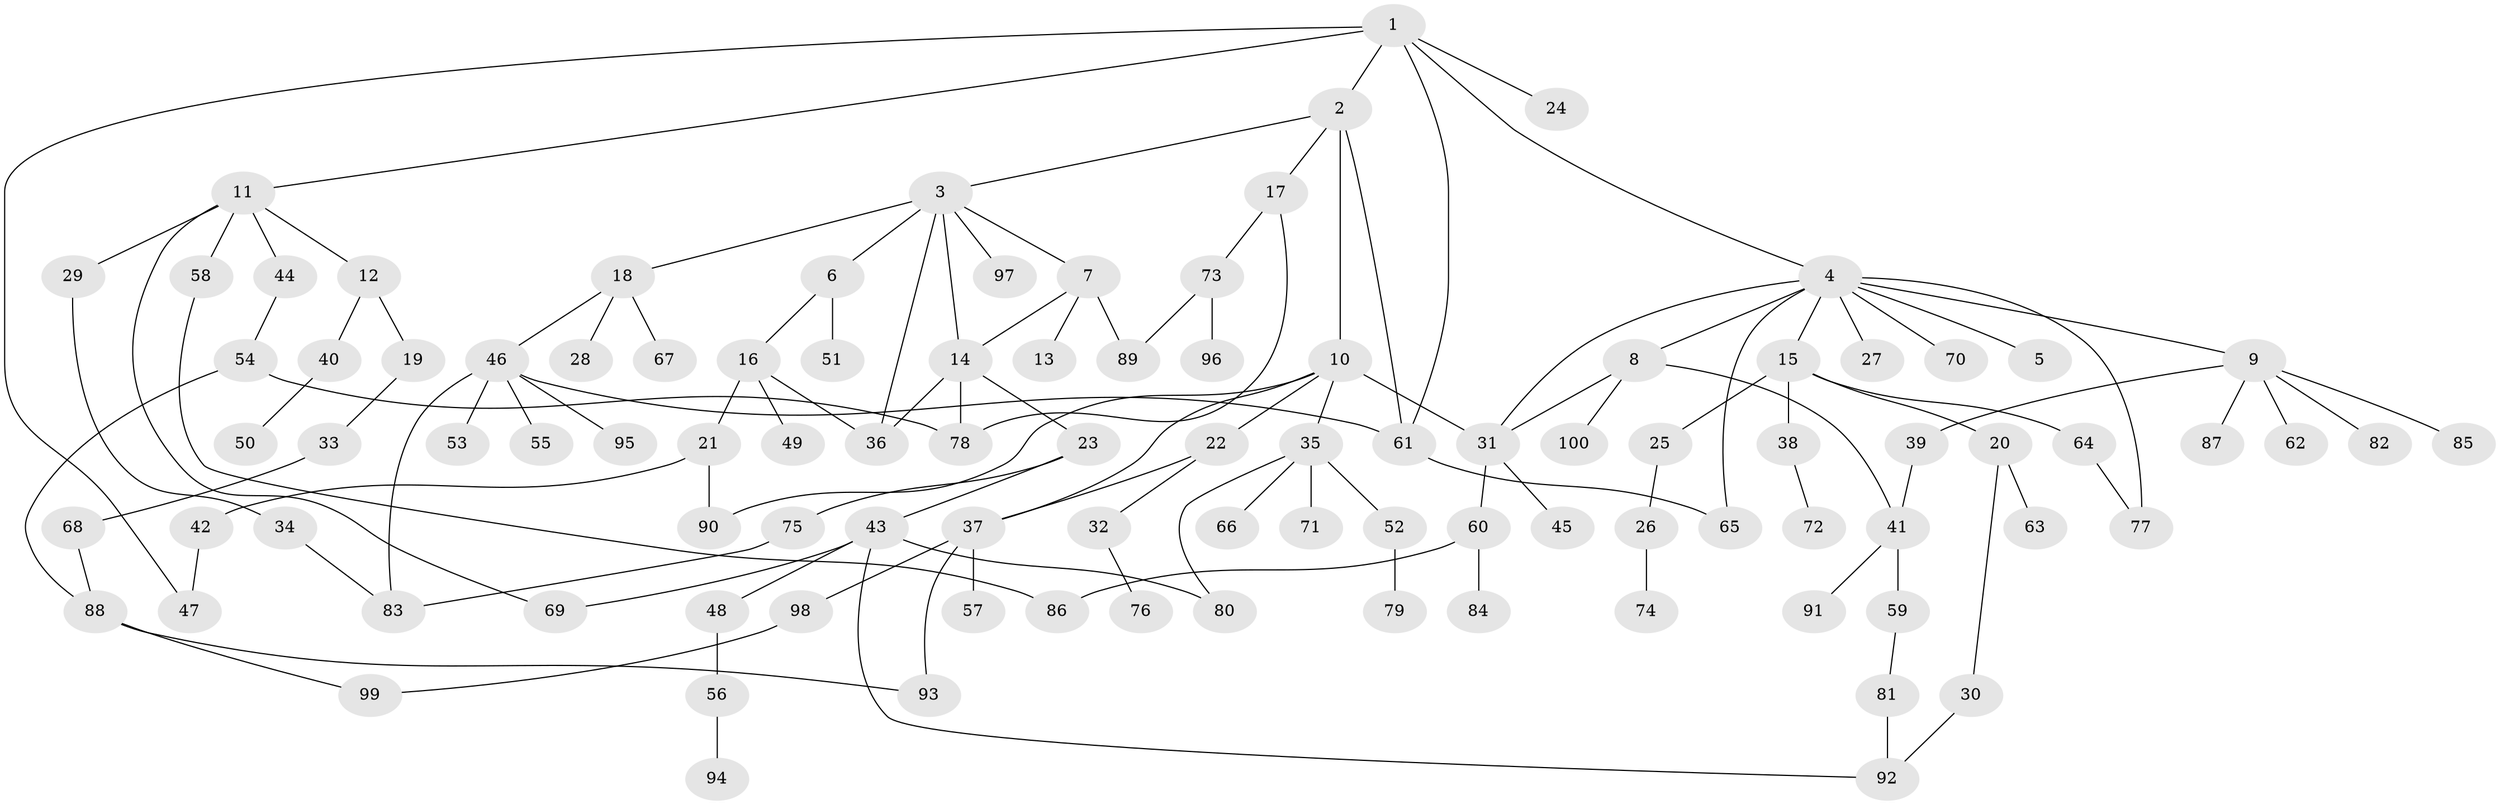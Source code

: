 // Generated by graph-tools (version 1.1) at 2025/54/02/21/25 11:54:43]
// undirected, 100 vertices, 125 edges
graph export_dot {
graph [start="1"]
  node [color=gray90,style=filled];
  1;
  2;
  3;
  4;
  5;
  6;
  7;
  8;
  9;
  10;
  11;
  12;
  13;
  14;
  15;
  16;
  17;
  18;
  19;
  20;
  21;
  22;
  23;
  24;
  25;
  26;
  27;
  28;
  29;
  30;
  31;
  32;
  33;
  34;
  35;
  36;
  37;
  38;
  39;
  40;
  41;
  42;
  43;
  44;
  45;
  46;
  47;
  48;
  49;
  50;
  51;
  52;
  53;
  54;
  55;
  56;
  57;
  58;
  59;
  60;
  61;
  62;
  63;
  64;
  65;
  66;
  67;
  68;
  69;
  70;
  71;
  72;
  73;
  74;
  75;
  76;
  77;
  78;
  79;
  80;
  81;
  82;
  83;
  84;
  85;
  86;
  87;
  88;
  89;
  90;
  91;
  92;
  93;
  94;
  95;
  96;
  97;
  98;
  99;
  100;
  1 -- 2;
  1 -- 4;
  1 -- 11;
  1 -- 24;
  1 -- 47;
  1 -- 61;
  2 -- 3;
  2 -- 10;
  2 -- 17;
  2 -- 61;
  3 -- 6;
  3 -- 7;
  3 -- 18;
  3 -- 97;
  3 -- 36;
  3 -- 14;
  4 -- 5;
  4 -- 8;
  4 -- 9;
  4 -- 15;
  4 -- 27;
  4 -- 31;
  4 -- 65;
  4 -- 70;
  4 -- 77;
  6 -- 16;
  6 -- 51;
  7 -- 13;
  7 -- 14;
  7 -- 89;
  8 -- 41;
  8 -- 100;
  8 -- 31;
  9 -- 39;
  9 -- 62;
  9 -- 82;
  9 -- 85;
  9 -- 87;
  10 -- 22;
  10 -- 35;
  10 -- 37;
  10 -- 31;
  10 -- 90;
  11 -- 12;
  11 -- 29;
  11 -- 44;
  11 -- 58;
  11 -- 69;
  12 -- 19;
  12 -- 40;
  14 -- 23;
  14 -- 36;
  14 -- 78;
  15 -- 20;
  15 -- 25;
  15 -- 38;
  15 -- 64;
  16 -- 21;
  16 -- 36;
  16 -- 49;
  17 -- 73;
  17 -- 78;
  18 -- 28;
  18 -- 46;
  18 -- 67;
  19 -- 33;
  20 -- 30;
  20 -- 63;
  21 -- 42;
  21 -- 90;
  22 -- 32;
  22 -- 37;
  23 -- 43;
  23 -- 75;
  25 -- 26;
  26 -- 74;
  29 -- 34;
  30 -- 92;
  31 -- 45;
  31 -- 60;
  32 -- 76;
  33 -- 68;
  34 -- 83;
  35 -- 52;
  35 -- 66;
  35 -- 71;
  35 -- 80;
  37 -- 57;
  37 -- 93;
  37 -- 98;
  38 -- 72;
  39 -- 41;
  40 -- 50;
  41 -- 59;
  41 -- 91;
  42 -- 47;
  43 -- 48;
  43 -- 69;
  43 -- 80;
  43 -- 92;
  44 -- 54;
  46 -- 53;
  46 -- 55;
  46 -- 95;
  46 -- 83;
  46 -- 61;
  48 -- 56;
  52 -- 79;
  54 -- 88;
  54 -- 78;
  56 -- 94;
  58 -- 86;
  59 -- 81;
  60 -- 84;
  60 -- 86;
  61 -- 65;
  64 -- 77;
  68 -- 88;
  73 -- 96;
  73 -- 89;
  75 -- 83;
  81 -- 92;
  88 -- 99;
  88 -- 93;
  98 -- 99;
}
